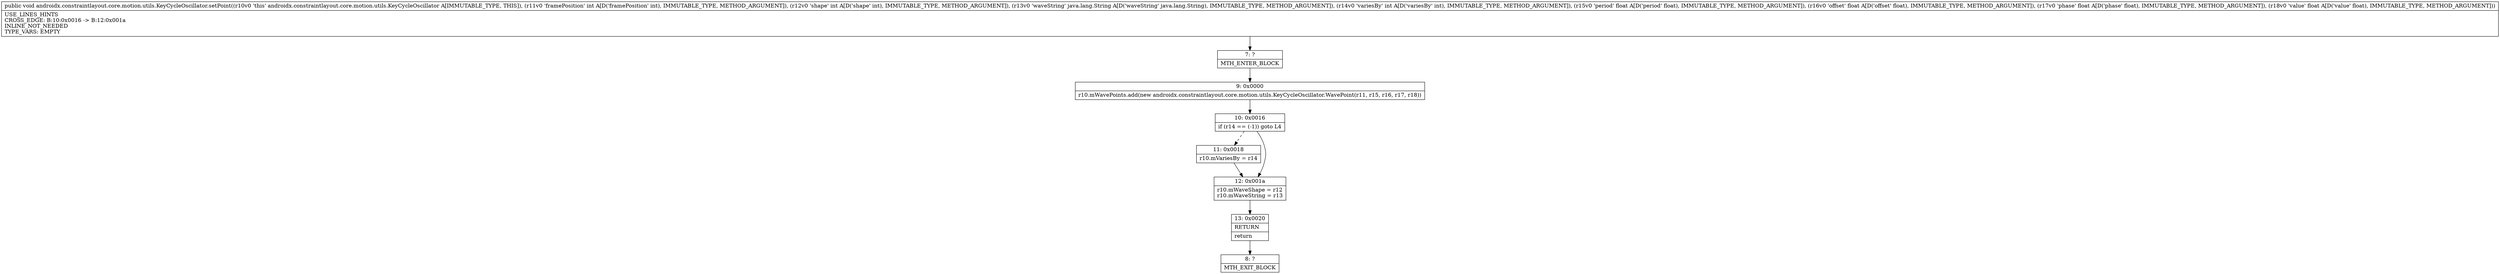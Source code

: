 digraph "CFG forandroidx.constraintlayout.core.motion.utils.KeyCycleOscillator.setPoint(IILjava\/lang\/String;IFFFF)V" {
Node_7 [shape=record,label="{7\:\ ?|MTH_ENTER_BLOCK\l}"];
Node_9 [shape=record,label="{9\:\ 0x0000|r10.mWavePoints.add(new androidx.constraintlayout.core.motion.utils.KeyCycleOscillator.WavePoint(r11, r15, r16, r17, r18))\l}"];
Node_10 [shape=record,label="{10\:\ 0x0016|if (r14 == (\-1)) goto L4\l}"];
Node_11 [shape=record,label="{11\:\ 0x0018|r10.mVariesBy = r14\l}"];
Node_12 [shape=record,label="{12\:\ 0x001a|r10.mWaveShape = r12\lr10.mWaveString = r13\l}"];
Node_13 [shape=record,label="{13\:\ 0x0020|RETURN\l|return\l}"];
Node_8 [shape=record,label="{8\:\ ?|MTH_EXIT_BLOCK\l}"];
MethodNode[shape=record,label="{public void androidx.constraintlayout.core.motion.utils.KeyCycleOscillator.setPoint((r10v0 'this' androidx.constraintlayout.core.motion.utils.KeyCycleOscillator A[IMMUTABLE_TYPE, THIS]), (r11v0 'framePosition' int A[D('framePosition' int), IMMUTABLE_TYPE, METHOD_ARGUMENT]), (r12v0 'shape' int A[D('shape' int), IMMUTABLE_TYPE, METHOD_ARGUMENT]), (r13v0 'waveString' java.lang.String A[D('waveString' java.lang.String), IMMUTABLE_TYPE, METHOD_ARGUMENT]), (r14v0 'variesBy' int A[D('variesBy' int), IMMUTABLE_TYPE, METHOD_ARGUMENT]), (r15v0 'period' float A[D('period' float), IMMUTABLE_TYPE, METHOD_ARGUMENT]), (r16v0 'offset' float A[D('offset' float), IMMUTABLE_TYPE, METHOD_ARGUMENT]), (r17v0 'phase' float A[D('phase' float), IMMUTABLE_TYPE, METHOD_ARGUMENT]), (r18v0 'value' float A[D('value' float), IMMUTABLE_TYPE, METHOD_ARGUMENT]))  | USE_LINES_HINTS\lCROSS_EDGE: B:10:0x0016 \-\> B:12:0x001a\lINLINE_NOT_NEEDED\lTYPE_VARS: EMPTY\l}"];
MethodNode -> Node_7;Node_7 -> Node_9;
Node_9 -> Node_10;
Node_10 -> Node_11[style=dashed];
Node_10 -> Node_12;
Node_11 -> Node_12;
Node_12 -> Node_13;
Node_13 -> Node_8;
}

